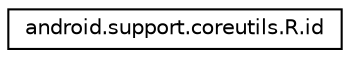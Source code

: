 digraph "Graphical Class Hierarchy"
{
 // INTERACTIVE_SVG=YES
 // LATEX_PDF_SIZE
  edge [fontname="Helvetica",fontsize="10",labelfontname="Helvetica",labelfontsize="10"];
  node [fontname="Helvetica",fontsize="10",shape=record];
  rankdir="LR";
  Node0 [label="android.support.coreutils.R.id",height=0.2,width=0.4,color="black", fillcolor="white", style="filled",URL="$classandroid_1_1support_1_1coreutils_1_1_r_1_1id.html",tooltip=" "];
}
